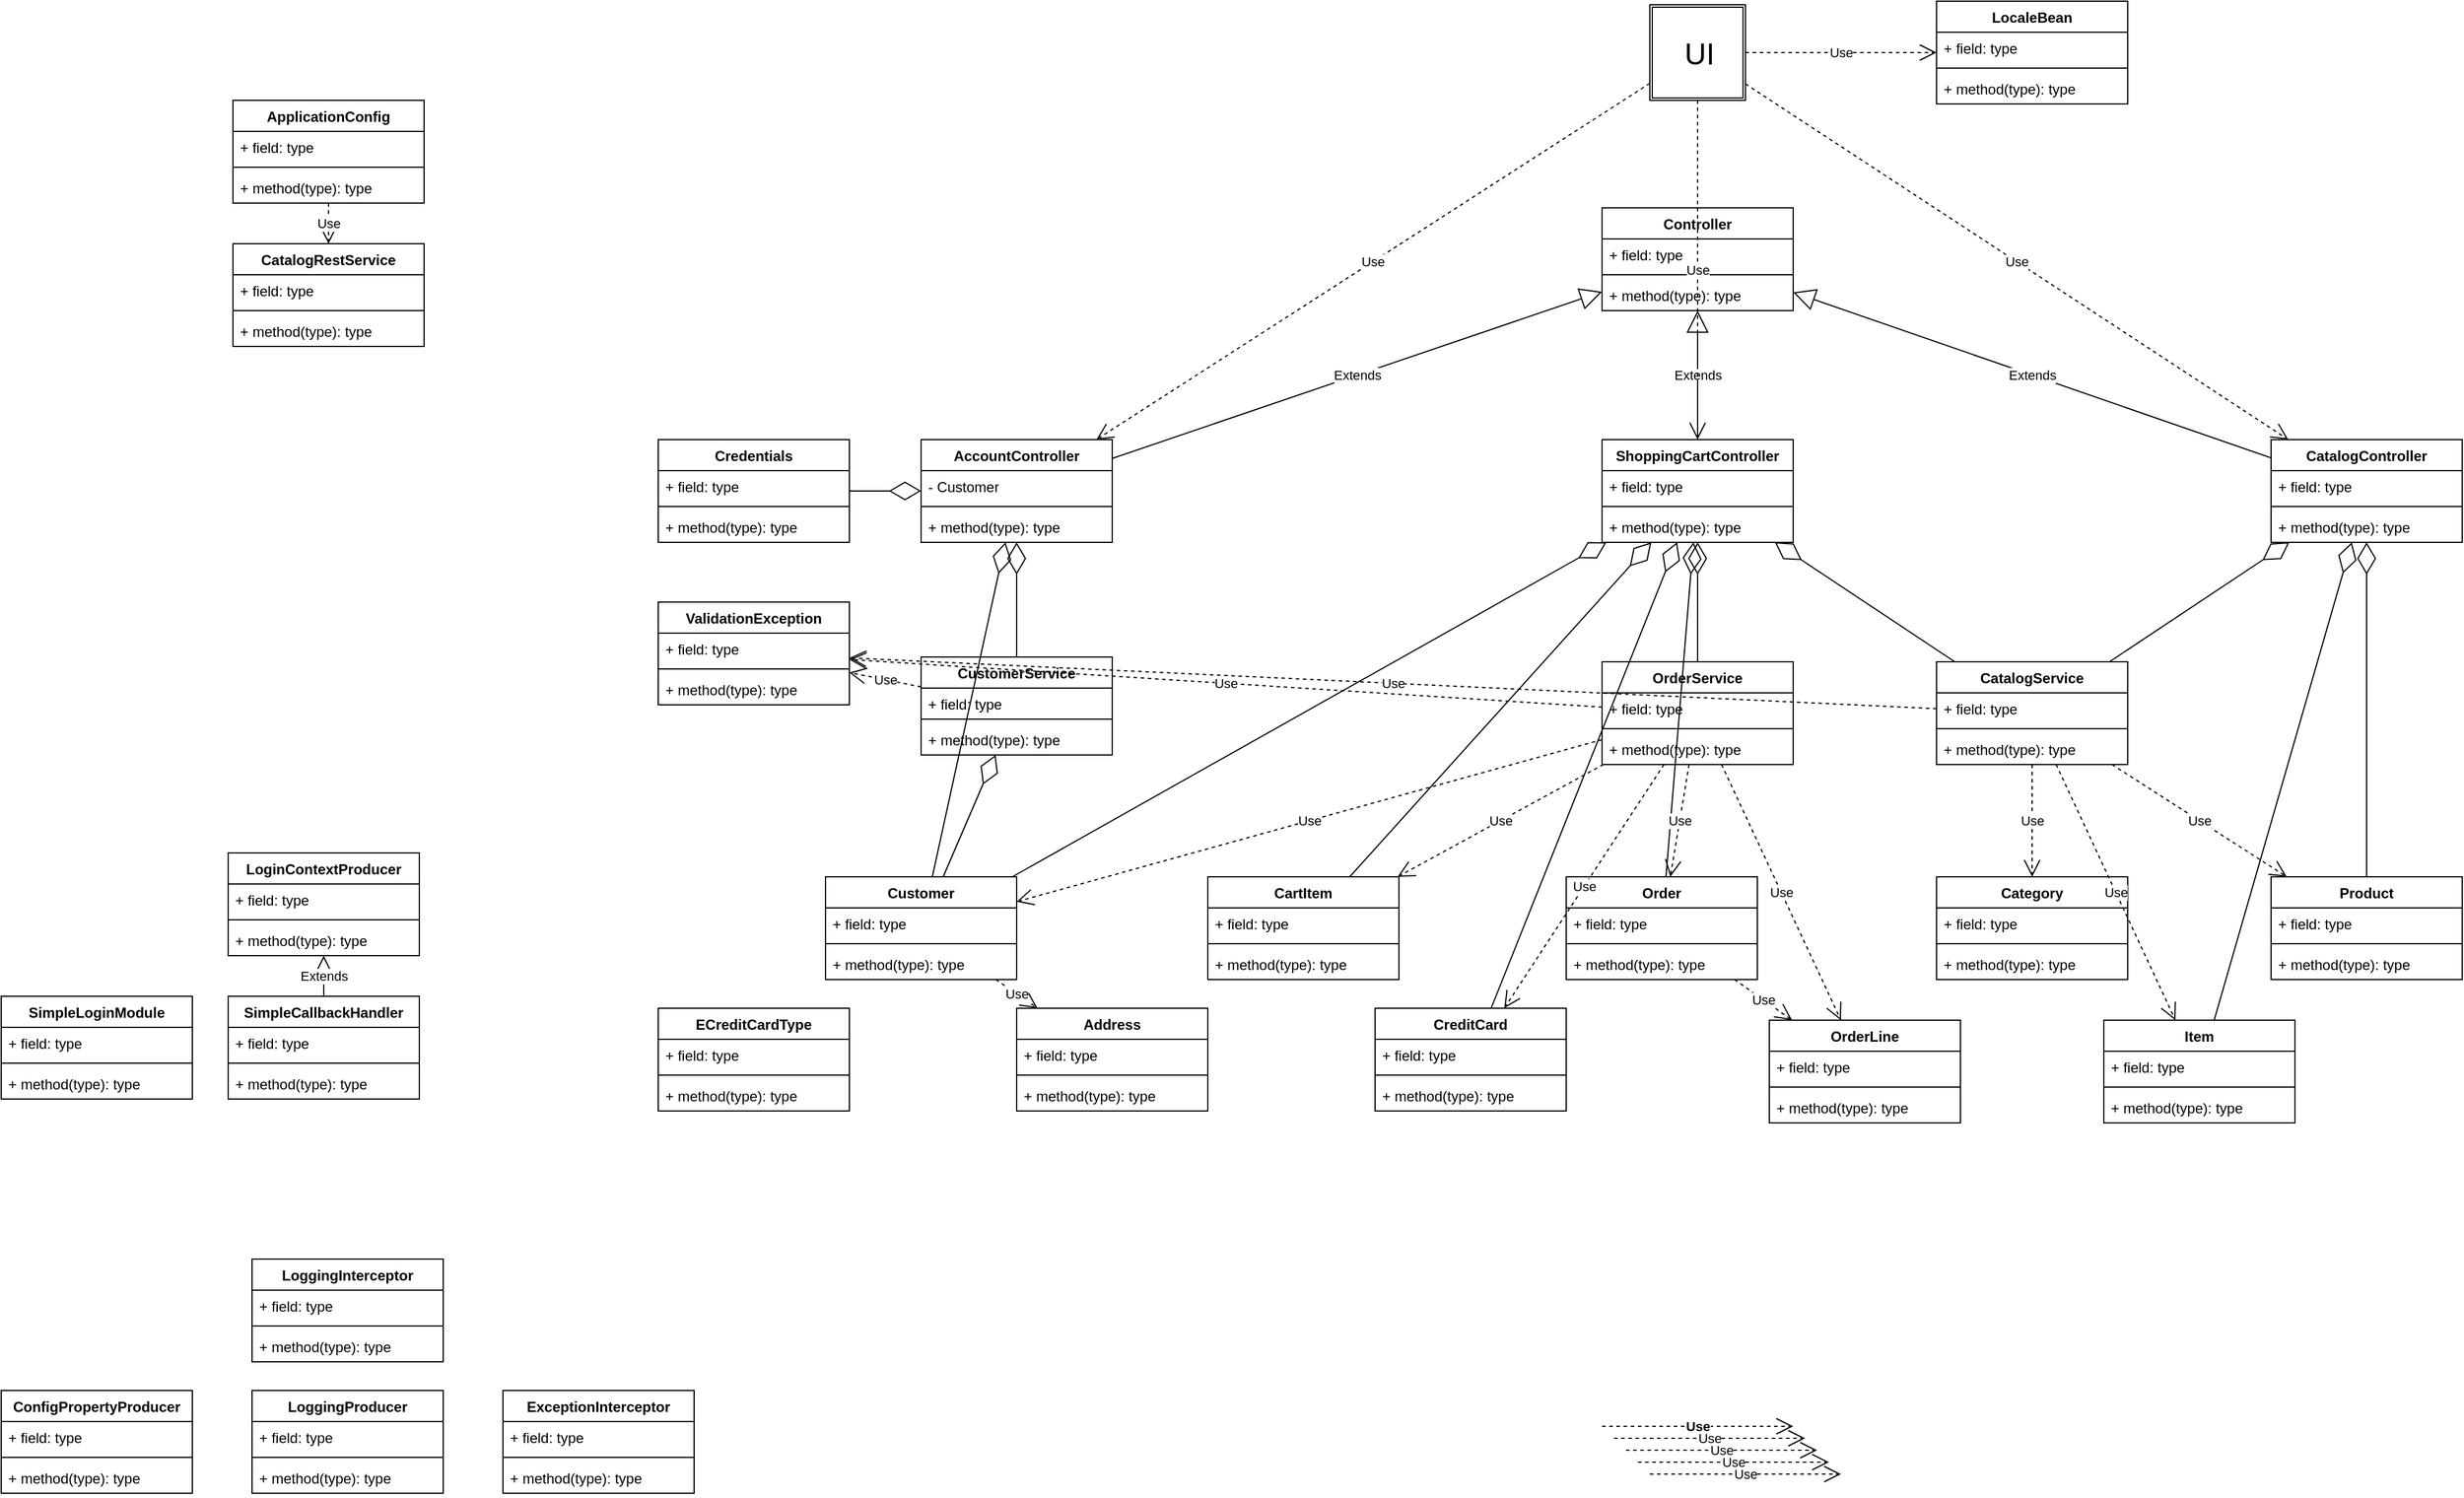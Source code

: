 <mxfile version="21.0.6" type="device"><diagram name="Страница 1" id="sDqvFEW1hdf75UPGRSyT"><mxGraphModel dx="2440" dy="2529" grid="1" gridSize="10" guides="1" tooltips="1" connect="1" arrows="1" fold="1" page="1" pageScale="1" pageWidth="827" pageHeight="1169" math="0" shadow="0"><root><mxCell id="0"/><mxCell id="1" parent="0"/><mxCell id="o5M9wAnDyf7HRAP6KStI-37" value="ApplicationConfig" style="swimlane;fontStyle=1;align=center;verticalAlign=top;childLayout=stackLayout;horizontal=1;startSize=26;horizontalStack=0;resizeParent=1;resizeParentMax=0;resizeLast=0;collapsible=1;marginBottom=0;whiteSpace=wrap;html=1;" parent="1" vertex="1"><mxGeometry x="414" y="-240" width="160" height="86" as="geometry"/></mxCell><mxCell id="o5M9wAnDyf7HRAP6KStI-38" value="+ field: type" style="text;strokeColor=none;fillColor=none;align=left;verticalAlign=top;spacingLeft=4;spacingRight=4;overflow=hidden;rotatable=0;points=[[0,0.5],[1,0.5]];portConstraint=eastwest;whiteSpace=wrap;html=1;" parent="o5M9wAnDyf7HRAP6KStI-37" vertex="1"><mxGeometry y="26" width="160" height="26" as="geometry"/></mxCell><mxCell id="o5M9wAnDyf7HRAP6KStI-39" value="" style="line;strokeWidth=1;fillColor=none;align=left;verticalAlign=middle;spacingTop=-1;spacingLeft=3;spacingRight=3;rotatable=0;labelPosition=right;points=[];portConstraint=eastwest;strokeColor=inherit;" parent="o5M9wAnDyf7HRAP6KStI-37" vertex="1"><mxGeometry y="52" width="160" height="8" as="geometry"/></mxCell><mxCell id="o5M9wAnDyf7HRAP6KStI-40" value="+ method(type): type" style="text;strokeColor=none;fillColor=none;align=left;verticalAlign=top;spacingLeft=4;spacingRight=4;overflow=hidden;rotatable=0;points=[[0,0.5],[1,0.5]];portConstraint=eastwest;whiteSpace=wrap;html=1;" parent="o5M9wAnDyf7HRAP6KStI-37" vertex="1"><mxGeometry y="60" width="160" height="26" as="geometry"/></mxCell><mxCell id="o5M9wAnDyf7HRAP6KStI-41" value="CatalogRestService&lt;br&gt;" style="swimlane;fontStyle=1;align=center;verticalAlign=top;childLayout=stackLayout;horizontal=1;startSize=26;horizontalStack=0;resizeParent=1;resizeParentMax=0;resizeLast=0;collapsible=1;marginBottom=0;whiteSpace=wrap;html=1;" parent="1" vertex="1"><mxGeometry x="414" y="-120" width="160" height="86" as="geometry"/></mxCell><mxCell id="o5M9wAnDyf7HRAP6KStI-42" value="+ field: type" style="text;strokeColor=none;fillColor=none;align=left;verticalAlign=top;spacingLeft=4;spacingRight=4;overflow=hidden;rotatable=0;points=[[0,0.5],[1,0.5]];portConstraint=eastwest;whiteSpace=wrap;html=1;" parent="o5M9wAnDyf7HRAP6KStI-41" vertex="1"><mxGeometry y="26" width="160" height="26" as="geometry"/></mxCell><mxCell id="o5M9wAnDyf7HRAP6KStI-43" value="" style="line;strokeWidth=1;fillColor=none;align=left;verticalAlign=middle;spacingTop=-1;spacingLeft=3;spacingRight=3;rotatable=0;labelPosition=right;points=[];portConstraint=eastwest;strokeColor=inherit;" parent="o5M9wAnDyf7HRAP6KStI-41" vertex="1"><mxGeometry y="52" width="160" height="8" as="geometry"/></mxCell><mxCell id="o5M9wAnDyf7HRAP6KStI-44" value="+ method(type): type" style="text;strokeColor=none;fillColor=none;align=left;verticalAlign=top;spacingLeft=4;spacingRight=4;overflow=hidden;rotatable=0;points=[[0,0.5],[1,0.5]];portConstraint=eastwest;whiteSpace=wrap;html=1;" parent="o5M9wAnDyf7HRAP6KStI-41" vertex="1"><mxGeometry y="60" width="160" height="26" as="geometry"/></mxCell><mxCell id="o5M9wAnDyf7HRAP6KStI-45" value="LoginContextProducer" style="swimlane;fontStyle=1;align=center;verticalAlign=top;childLayout=stackLayout;horizontal=1;startSize=26;horizontalStack=0;resizeParent=1;resizeParentMax=0;resizeLast=0;collapsible=1;marginBottom=0;whiteSpace=wrap;html=1;" parent="1" vertex="1"><mxGeometry x="410" y="390" width="160" height="86" as="geometry"/></mxCell><mxCell id="o5M9wAnDyf7HRAP6KStI-46" value="+ field: type" style="text;strokeColor=none;fillColor=none;align=left;verticalAlign=top;spacingLeft=4;spacingRight=4;overflow=hidden;rotatable=0;points=[[0,0.5],[1,0.5]];portConstraint=eastwest;whiteSpace=wrap;html=1;" parent="o5M9wAnDyf7HRAP6KStI-45" vertex="1"><mxGeometry y="26" width="160" height="26" as="geometry"/></mxCell><mxCell id="o5M9wAnDyf7HRAP6KStI-47" value="" style="line;strokeWidth=1;fillColor=none;align=left;verticalAlign=middle;spacingTop=-1;spacingLeft=3;spacingRight=3;rotatable=0;labelPosition=right;points=[];portConstraint=eastwest;strokeColor=inherit;" parent="o5M9wAnDyf7HRAP6KStI-45" vertex="1"><mxGeometry y="52" width="160" height="8" as="geometry"/></mxCell><mxCell id="o5M9wAnDyf7HRAP6KStI-48" value="+ method(type): type" style="text;strokeColor=none;fillColor=none;align=left;verticalAlign=top;spacingLeft=4;spacingRight=4;overflow=hidden;rotatable=0;points=[[0,0.5],[1,0.5]];portConstraint=eastwest;whiteSpace=wrap;html=1;" parent="o5M9wAnDyf7HRAP6KStI-45" vertex="1"><mxGeometry y="60" width="160" height="26" as="geometry"/></mxCell><mxCell id="o5M9wAnDyf7HRAP6KStI-49" value="SimpleCallbackHandler" style="swimlane;fontStyle=1;align=center;verticalAlign=top;childLayout=stackLayout;horizontal=1;startSize=26;horizontalStack=0;resizeParent=1;resizeParentMax=0;resizeLast=0;collapsible=1;marginBottom=0;whiteSpace=wrap;html=1;" parent="1" vertex="1"><mxGeometry x="410" y="510" width="160" height="86" as="geometry"/></mxCell><mxCell id="o5M9wAnDyf7HRAP6KStI-50" value="+ field: type" style="text;strokeColor=none;fillColor=none;align=left;verticalAlign=top;spacingLeft=4;spacingRight=4;overflow=hidden;rotatable=0;points=[[0,0.5],[1,0.5]];portConstraint=eastwest;whiteSpace=wrap;html=1;" parent="o5M9wAnDyf7HRAP6KStI-49" vertex="1"><mxGeometry y="26" width="160" height="26" as="geometry"/></mxCell><mxCell id="o5M9wAnDyf7HRAP6KStI-51" value="" style="line;strokeWidth=1;fillColor=none;align=left;verticalAlign=middle;spacingTop=-1;spacingLeft=3;spacingRight=3;rotatable=0;labelPosition=right;points=[];portConstraint=eastwest;strokeColor=inherit;" parent="o5M9wAnDyf7HRAP6KStI-49" vertex="1"><mxGeometry y="52" width="160" height="8" as="geometry"/></mxCell><mxCell id="o5M9wAnDyf7HRAP6KStI-52" value="+ method(type): type" style="text;strokeColor=none;fillColor=none;align=left;verticalAlign=top;spacingLeft=4;spacingRight=4;overflow=hidden;rotatable=0;points=[[0,0.5],[1,0.5]];portConstraint=eastwest;whiteSpace=wrap;html=1;" parent="o5M9wAnDyf7HRAP6KStI-49" vertex="1"><mxGeometry y="60" width="160" height="26" as="geometry"/></mxCell><mxCell id="o5M9wAnDyf7HRAP6KStI-53" value="SimpleLoginModule" style="swimlane;fontStyle=1;align=center;verticalAlign=top;childLayout=stackLayout;horizontal=1;startSize=26;horizontalStack=0;resizeParent=1;resizeParentMax=0;resizeLast=0;collapsible=1;marginBottom=0;whiteSpace=wrap;html=1;" parent="1" vertex="1"><mxGeometry x="220" y="510" width="160" height="86" as="geometry"/></mxCell><mxCell id="o5M9wAnDyf7HRAP6KStI-54" value="+ field: type" style="text;strokeColor=none;fillColor=none;align=left;verticalAlign=top;spacingLeft=4;spacingRight=4;overflow=hidden;rotatable=0;points=[[0,0.5],[1,0.5]];portConstraint=eastwest;whiteSpace=wrap;html=1;" parent="o5M9wAnDyf7HRAP6KStI-53" vertex="1"><mxGeometry y="26" width="160" height="26" as="geometry"/></mxCell><mxCell id="o5M9wAnDyf7HRAP6KStI-55" value="" style="line;strokeWidth=1;fillColor=none;align=left;verticalAlign=middle;spacingTop=-1;spacingLeft=3;spacingRight=3;rotatable=0;labelPosition=right;points=[];portConstraint=eastwest;strokeColor=inherit;" parent="o5M9wAnDyf7HRAP6KStI-53" vertex="1"><mxGeometry y="52" width="160" height="8" as="geometry"/></mxCell><mxCell id="o5M9wAnDyf7HRAP6KStI-56" value="+ method(type): type" style="text;strokeColor=none;fillColor=none;align=left;verticalAlign=top;spacingLeft=4;spacingRight=4;overflow=hidden;rotatable=0;points=[[0,0.5],[1,0.5]];portConstraint=eastwest;whiteSpace=wrap;html=1;" parent="o5M9wAnDyf7HRAP6KStI-53" vertex="1"><mxGeometry y="60" width="160" height="26" as="geometry"/></mxCell><mxCell id="o5M9wAnDyf7HRAP6KStI-61" value="ConfigPropertyProducer" style="swimlane;fontStyle=1;align=center;verticalAlign=top;childLayout=stackLayout;horizontal=1;startSize=26;horizontalStack=0;resizeParent=1;resizeParentMax=0;resizeLast=0;collapsible=1;marginBottom=0;whiteSpace=wrap;html=1;" parent="1" vertex="1"><mxGeometry x="220" y="840" width="160" height="86" as="geometry"/></mxCell><mxCell id="o5M9wAnDyf7HRAP6KStI-62" value="+ field: type" style="text;strokeColor=none;fillColor=none;align=left;verticalAlign=top;spacingLeft=4;spacingRight=4;overflow=hidden;rotatable=0;points=[[0,0.5],[1,0.5]];portConstraint=eastwest;whiteSpace=wrap;html=1;" parent="o5M9wAnDyf7HRAP6KStI-61" vertex="1"><mxGeometry y="26" width="160" height="26" as="geometry"/></mxCell><mxCell id="o5M9wAnDyf7HRAP6KStI-63" value="" style="line;strokeWidth=1;fillColor=none;align=left;verticalAlign=middle;spacingTop=-1;spacingLeft=3;spacingRight=3;rotatable=0;labelPosition=right;points=[];portConstraint=eastwest;strokeColor=inherit;" parent="o5M9wAnDyf7HRAP6KStI-61" vertex="1"><mxGeometry y="52" width="160" height="8" as="geometry"/></mxCell><mxCell id="o5M9wAnDyf7HRAP6KStI-64" value="+ method(type): type" style="text;strokeColor=none;fillColor=none;align=left;verticalAlign=top;spacingLeft=4;spacingRight=4;overflow=hidden;rotatable=0;points=[[0,0.5],[1,0.5]];portConstraint=eastwest;whiteSpace=wrap;html=1;" parent="o5M9wAnDyf7HRAP6KStI-61" vertex="1"><mxGeometry y="60" width="160" height="26" as="geometry"/></mxCell><mxCell id="o5M9wAnDyf7HRAP6KStI-65" value="ExceptionInterceptor" style="swimlane;fontStyle=1;align=center;verticalAlign=top;childLayout=stackLayout;horizontal=1;startSize=26;horizontalStack=0;resizeParent=1;resizeParentMax=0;resizeLast=0;collapsible=1;marginBottom=0;whiteSpace=wrap;html=1;" parent="1" vertex="1"><mxGeometry x="640" y="840" width="160" height="86" as="geometry"/></mxCell><mxCell id="o5M9wAnDyf7HRAP6KStI-66" value="+ field: type" style="text;strokeColor=none;fillColor=none;align=left;verticalAlign=top;spacingLeft=4;spacingRight=4;overflow=hidden;rotatable=0;points=[[0,0.5],[1,0.5]];portConstraint=eastwest;whiteSpace=wrap;html=1;" parent="o5M9wAnDyf7HRAP6KStI-65" vertex="1"><mxGeometry y="26" width="160" height="26" as="geometry"/></mxCell><mxCell id="o5M9wAnDyf7HRAP6KStI-67" value="" style="line;strokeWidth=1;fillColor=none;align=left;verticalAlign=middle;spacingTop=-1;spacingLeft=3;spacingRight=3;rotatable=0;labelPosition=right;points=[];portConstraint=eastwest;strokeColor=inherit;" parent="o5M9wAnDyf7HRAP6KStI-65" vertex="1"><mxGeometry y="52" width="160" height="8" as="geometry"/></mxCell><mxCell id="o5M9wAnDyf7HRAP6KStI-68" value="+ method(type): type" style="text;strokeColor=none;fillColor=none;align=left;verticalAlign=top;spacingLeft=4;spacingRight=4;overflow=hidden;rotatable=0;points=[[0,0.5],[1,0.5]];portConstraint=eastwest;whiteSpace=wrap;html=1;" parent="o5M9wAnDyf7HRAP6KStI-65" vertex="1"><mxGeometry y="60" width="160" height="26" as="geometry"/></mxCell><mxCell id="o5M9wAnDyf7HRAP6KStI-69" value="LoggingInterceptor" style="swimlane;fontStyle=1;align=center;verticalAlign=top;childLayout=stackLayout;horizontal=1;startSize=26;horizontalStack=0;resizeParent=1;resizeParentMax=0;resizeLast=0;collapsible=1;marginBottom=0;whiteSpace=wrap;html=1;" parent="1" vertex="1"><mxGeometry x="430" y="730" width="160" height="86" as="geometry"/></mxCell><mxCell id="o5M9wAnDyf7HRAP6KStI-70" value="+ field: type" style="text;strokeColor=none;fillColor=none;align=left;verticalAlign=top;spacingLeft=4;spacingRight=4;overflow=hidden;rotatable=0;points=[[0,0.5],[1,0.5]];portConstraint=eastwest;whiteSpace=wrap;html=1;" parent="o5M9wAnDyf7HRAP6KStI-69" vertex="1"><mxGeometry y="26" width="160" height="26" as="geometry"/></mxCell><mxCell id="o5M9wAnDyf7HRAP6KStI-71" value="" style="line;strokeWidth=1;fillColor=none;align=left;verticalAlign=middle;spacingTop=-1;spacingLeft=3;spacingRight=3;rotatable=0;labelPosition=right;points=[];portConstraint=eastwest;strokeColor=inherit;" parent="o5M9wAnDyf7HRAP6KStI-69" vertex="1"><mxGeometry y="52" width="160" height="8" as="geometry"/></mxCell><mxCell id="o5M9wAnDyf7HRAP6KStI-72" value="+ method(type): type" style="text;strokeColor=none;fillColor=none;align=left;verticalAlign=top;spacingLeft=4;spacingRight=4;overflow=hidden;rotatable=0;points=[[0,0.5],[1,0.5]];portConstraint=eastwest;whiteSpace=wrap;html=1;" parent="o5M9wAnDyf7HRAP6KStI-69" vertex="1"><mxGeometry y="60" width="160" height="26" as="geometry"/></mxCell><mxCell id="o5M9wAnDyf7HRAP6KStI-73" value="LoggingProducer" style="swimlane;fontStyle=1;align=center;verticalAlign=top;childLayout=stackLayout;horizontal=1;startSize=26;horizontalStack=0;resizeParent=1;resizeParentMax=0;resizeLast=0;collapsible=1;marginBottom=0;whiteSpace=wrap;html=1;" parent="1" vertex="1"><mxGeometry x="430" y="840" width="160" height="86" as="geometry"/></mxCell><mxCell id="o5M9wAnDyf7HRAP6KStI-74" value="+ field: type" style="text;strokeColor=none;fillColor=none;align=left;verticalAlign=top;spacingLeft=4;spacingRight=4;overflow=hidden;rotatable=0;points=[[0,0.5],[1,0.5]];portConstraint=eastwest;whiteSpace=wrap;html=1;" parent="o5M9wAnDyf7HRAP6KStI-73" vertex="1"><mxGeometry y="26" width="160" height="26" as="geometry"/></mxCell><mxCell id="o5M9wAnDyf7HRAP6KStI-75" value="" style="line;strokeWidth=1;fillColor=none;align=left;verticalAlign=middle;spacingTop=-1;spacingLeft=3;spacingRight=3;rotatable=0;labelPosition=right;points=[];portConstraint=eastwest;strokeColor=inherit;" parent="o5M9wAnDyf7HRAP6KStI-73" vertex="1"><mxGeometry y="52" width="160" height="8" as="geometry"/></mxCell><mxCell id="o5M9wAnDyf7HRAP6KStI-76" value="+ method(type): type" style="text;strokeColor=none;fillColor=none;align=left;verticalAlign=top;spacingLeft=4;spacingRight=4;overflow=hidden;rotatable=0;points=[[0,0.5],[1,0.5]];portConstraint=eastwest;whiteSpace=wrap;html=1;" parent="o5M9wAnDyf7HRAP6KStI-73" vertex="1"><mxGeometry y="60" width="160" height="26" as="geometry"/></mxCell><mxCell id="o5M9wAnDyf7HRAP6KStI-77" value="ValidationException&lt;br&gt;" style="swimlane;fontStyle=1;align=center;verticalAlign=top;childLayout=stackLayout;horizontal=1;startSize=26;horizontalStack=0;resizeParent=1;resizeParentMax=0;resizeLast=0;collapsible=1;marginBottom=0;whiteSpace=wrap;html=1;" parent="1" vertex="1"><mxGeometry x="770" y="180" width="160" height="86" as="geometry"/></mxCell><mxCell id="o5M9wAnDyf7HRAP6KStI-78" value="+ field: type" style="text;strokeColor=none;fillColor=none;align=left;verticalAlign=top;spacingLeft=4;spacingRight=4;overflow=hidden;rotatable=0;points=[[0,0.5],[1,0.5]];portConstraint=eastwest;whiteSpace=wrap;html=1;" parent="o5M9wAnDyf7HRAP6KStI-77" vertex="1"><mxGeometry y="26" width="160" height="26" as="geometry"/></mxCell><mxCell id="o5M9wAnDyf7HRAP6KStI-79" value="" style="line;strokeWidth=1;fillColor=none;align=left;verticalAlign=middle;spacingTop=-1;spacingLeft=3;spacingRight=3;rotatable=0;labelPosition=right;points=[];portConstraint=eastwest;strokeColor=inherit;" parent="o5M9wAnDyf7HRAP6KStI-77" vertex="1"><mxGeometry y="52" width="160" height="8" as="geometry"/></mxCell><mxCell id="o5M9wAnDyf7HRAP6KStI-80" value="+ method(type): type" style="text;strokeColor=none;fillColor=none;align=left;verticalAlign=top;spacingLeft=4;spacingRight=4;overflow=hidden;rotatable=0;points=[[0,0.5],[1,0.5]];portConstraint=eastwest;whiteSpace=wrap;html=1;" parent="o5M9wAnDyf7HRAP6KStI-77" vertex="1"><mxGeometry y="60" width="160" height="26" as="geometry"/></mxCell><mxCell id="o5M9wAnDyf7HRAP6KStI-81" value="Product" style="swimlane;fontStyle=1;align=center;verticalAlign=top;childLayout=stackLayout;horizontal=1;startSize=26;horizontalStack=0;resizeParent=1;resizeParentMax=0;resizeLast=0;collapsible=1;marginBottom=0;whiteSpace=wrap;html=1;" parent="1" vertex="1"><mxGeometry x="2120" y="410" width="160" height="86" as="geometry"/></mxCell><mxCell id="o5M9wAnDyf7HRAP6KStI-82" value="+ field: type" style="text;strokeColor=none;fillColor=none;align=left;verticalAlign=top;spacingLeft=4;spacingRight=4;overflow=hidden;rotatable=0;points=[[0,0.5],[1,0.5]];portConstraint=eastwest;whiteSpace=wrap;html=1;" parent="o5M9wAnDyf7HRAP6KStI-81" vertex="1"><mxGeometry y="26" width="160" height="26" as="geometry"/></mxCell><mxCell id="o5M9wAnDyf7HRAP6KStI-83" value="" style="line;strokeWidth=1;fillColor=none;align=left;verticalAlign=middle;spacingTop=-1;spacingLeft=3;spacingRight=3;rotatable=0;labelPosition=right;points=[];portConstraint=eastwest;strokeColor=inherit;" parent="o5M9wAnDyf7HRAP6KStI-81" vertex="1"><mxGeometry y="52" width="160" height="8" as="geometry"/></mxCell><mxCell id="o5M9wAnDyf7HRAP6KStI-84" value="+ method(type): type" style="text;strokeColor=none;fillColor=none;align=left;verticalAlign=top;spacingLeft=4;spacingRight=4;overflow=hidden;rotatable=0;points=[[0,0.5],[1,0.5]];portConstraint=eastwest;whiteSpace=wrap;html=1;" parent="o5M9wAnDyf7HRAP6KStI-81" vertex="1"><mxGeometry y="60" width="160" height="26" as="geometry"/></mxCell><mxCell id="o5M9wAnDyf7HRAP6KStI-85" value="OrderLine" style="swimlane;fontStyle=1;align=center;verticalAlign=top;childLayout=stackLayout;horizontal=1;startSize=26;horizontalStack=0;resizeParent=1;resizeParentMax=0;resizeLast=0;collapsible=1;marginBottom=0;whiteSpace=wrap;html=1;" parent="1" vertex="1"><mxGeometry x="1700" y="530" width="160" height="86" as="geometry"/></mxCell><mxCell id="o5M9wAnDyf7HRAP6KStI-86" value="+ field: type" style="text;strokeColor=none;fillColor=none;align=left;verticalAlign=top;spacingLeft=4;spacingRight=4;overflow=hidden;rotatable=0;points=[[0,0.5],[1,0.5]];portConstraint=eastwest;whiteSpace=wrap;html=1;" parent="o5M9wAnDyf7HRAP6KStI-85" vertex="1"><mxGeometry y="26" width="160" height="26" as="geometry"/></mxCell><mxCell id="o5M9wAnDyf7HRAP6KStI-87" value="" style="line;strokeWidth=1;fillColor=none;align=left;verticalAlign=middle;spacingTop=-1;spacingLeft=3;spacingRight=3;rotatable=0;labelPosition=right;points=[];portConstraint=eastwest;strokeColor=inherit;" parent="o5M9wAnDyf7HRAP6KStI-85" vertex="1"><mxGeometry y="52" width="160" height="8" as="geometry"/></mxCell><mxCell id="o5M9wAnDyf7HRAP6KStI-88" value="+ method(type): type" style="text;strokeColor=none;fillColor=none;align=left;verticalAlign=top;spacingLeft=4;spacingRight=4;overflow=hidden;rotatable=0;points=[[0,0.5],[1,0.5]];portConstraint=eastwest;whiteSpace=wrap;html=1;" parent="o5M9wAnDyf7HRAP6KStI-85" vertex="1"><mxGeometry y="60" width="160" height="26" as="geometry"/></mxCell><mxCell id="o5M9wAnDyf7HRAP6KStI-89" value="Order" style="swimlane;fontStyle=1;align=center;verticalAlign=top;childLayout=stackLayout;horizontal=1;startSize=26;horizontalStack=0;resizeParent=1;resizeParentMax=0;resizeLast=0;collapsible=1;marginBottom=0;whiteSpace=wrap;html=1;" parent="1" vertex="1"><mxGeometry x="1530" y="410" width="160" height="86" as="geometry"/></mxCell><mxCell id="o5M9wAnDyf7HRAP6KStI-90" value="+ field: type" style="text;strokeColor=none;fillColor=none;align=left;verticalAlign=top;spacingLeft=4;spacingRight=4;overflow=hidden;rotatable=0;points=[[0,0.5],[1,0.5]];portConstraint=eastwest;whiteSpace=wrap;html=1;" parent="o5M9wAnDyf7HRAP6KStI-89" vertex="1"><mxGeometry y="26" width="160" height="26" as="geometry"/></mxCell><mxCell id="o5M9wAnDyf7HRAP6KStI-91" value="" style="line;strokeWidth=1;fillColor=none;align=left;verticalAlign=middle;spacingTop=-1;spacingLeft=3;spacingRight=3;rotatable=0;labelPosition=right;points=[];portConstraint=eastwest;strokeColor=inherit;" parent="o5M9wAnDyf7HRAP6KStI-89" vertex="1"><mxGeometry y="52" width="160" height="8" as="geometry"/></mxCell><mxCell id="o5M9wAnDyf7HRAP6KStI-92" value="+ method(type): type" style="text;strokeColor=none;fillColor=none;align=left;verticalAlign=top;spacingLeft=4;spacingRight=4;overflow=hidden;rotatable=0;points=[[0,0.5],[1,0.5]];portConstraint=eastwest;whiteSpace=wrap;html=1;" parent="o5M9wAnDyf7HRAP6KStI-89" vertex="1"><mxGeometry y="60" width="160" height="26" as="geometry"/></mxCell><mxCell id="o5M9wAnDyf7HRAP6KStI-93" value="Item" style="swimlane;fontStyle=1;align=center;verticalAlign=top;childLayout=stackLayout;horizontal=1;startSize=26;horizontalStack=0;resizeParent=1;resizeParentMax=0;resizeLast=0;collapsible=1;marginBottom=0;whiteSpace=wrap;html=1;" parent="1" vertex="1"><mxGeometry x="1980" y="530" width="160" height="86" as="geometry"/></mxCell><mxCell id="o5M9wAnDyf7HRAP6KStI-94" value="+ field: type" style="text;strokeColor=none;fillColor=none;align=left;verticalAlign=top;spacingLeft=4;spacingRight=4;overflow=hidden;rotatable=0;points=[[0,0.5],[1,0.5]];portConstraint=eastwest;whiteSpace=wrap;html=1;" parent="o5M9wAnDyf7HRAP6KStI-93" vertex="1"><mxGeometry y="26" width="160" height="26" as="geometry"/></mxCell><mxCell id="o5M9wAnDyf7HRAP6KStI-95" value="" style="line;strokeWidth=1;fillColor=none;align=left;verticalAlign=middle;spacingTop=-1;spacingLeft=3;spacingRight=3;rotatable=0;labelPosition=right;points=[];portConstraint=eastwest;strokeColor=inherit;" parent="o5M9wAnDyf7HRAP6KStI-93" vertex="1"><mxGeometry y="52" width="160" height="8" as="geometry"/></mxCell><mxCell id="o5M9wAnDyf7HRAP6KStI-96" value="+ method(type): type" style="text;strokeColor=none;fillColor=none;align=left;verticalAlign=top;spacingLeft=4;spacingRight=4;overflow=hidden;rotatable=0;points=[[0,0.5],[1,0.5]];portConstraint=eastwest;whiteSpace=wrap;html=1;" parent="o5M9wAnDyf7HRAP6KStI-93" vertex="1"><mxGeometry y="60" width="160" height="26" as="geometry"/></mxCell><mxCell id="o5M9wAnDyf7HRAP6KStI-97" value="ECreditCardType" style="swimlane;fontStyle=1;align=center;verticalAlign=top;childLayout=stackLayout;horizontal=1;startSize=26;horizontalStack=0;resizeParent=1;resizeParentMax=0;resizeLast=0;collapsible=1;marginBottom=0;whiteSpace=wrap;html=1;" parent="1" vertex="1"><mxGeometry x="770" y="520" width="160" height="86" as="geometry"/></mxCell><mxCell id="o5M9wAnDyf7HRAP6KStI-98" value="+ field: type" style="text;strokeColor=none;fillColor=none;align=left;verticalAlign=top;spacingLeft=4;spacingRight=4;overflow=hidden;rotatable=0;points=[[0,0.5],[1,0.5]];portConstraint=eastwest;whiteSpace=wrap;html=1;" parent="o5M9wAnDyf7HRAP6KStI-97" vertex="1"><mxGeometry y="26" width="160" height="26" as="geometry"/></mxCell><mxCell id="o5M9wAnDyf7HRAP6KStI-99" value="" style="line;strokeWidth=1;fillColor=none;align=left;verticalAlign=middle;spacingTop=-1;spacingLeft=3;spacingRight=3;rotatable=0;labelPosition=right;points=[];portConstraint=eastwest;strokeColor=inherit;" parent="o5M9wAnDyf7HRAP6KStI-97" vertex="1"><mxGeometry y="52" width="160" height="8" as="geometry"/></mxCell><mxCell id="o5M9wAnDyf7HRAP6KStI-100" value="+ method(type): type" style="text;strokeColor=none;fillColor=none;align=left;verticalAlign=top;spacingLeft=4;spacingRight=4;overflow=hidden;rotatable=0;points=[[0,0.5],[1,0.5]];portConstraint=eastwest;whiteSpace=wrap;html=1;" parent="o5M9wAnDyf7HRAP6KStI-97" vertex="1"><mxGeometry y="60" width="160" height="26" as="geometry"/></mxCell><mxCell id="o5M9wAnDyf7HRAP6KStI-101" value="CreditCard" style="swimlane;fontStyle=1;align=center;verticalAlign=top;childLayout=stackLayout;horizontal=1;startSize=26;horizontalStack=0;resizeParent=1;resizeParentMax=0;resizeLast=0;collapsible=1;marginBottom=0;whiteSpace=wrap;html=1;" parent="1" vertex="1"><mxGeometry x="1370" y="520" width="160" height="86" as="geometry"/></mxCell><mxCell id="o5M9wAnDyf7HRAP6KStI-102" value="+ field: type" style="text;strokeColor=none;fillColor=none;align=left;verticalAlign=top;spacingLeft=4;spacingRight=4;overflow=hidden;rotatable=0;points=[[0,0.5],[1,0.5]];portConstraint=eastwest;whiteSpace=wrap;html=1;" parent="o5M9wAnDyf7HRAP6KStI-101" vertex="1"><mxGeometry y="26" width="160" height="26" as="geometry"/></mxCell><mxCell id="o5M9wAnDyf7HRAP6KStI-103" value="" style="line;strokeWidth=1;fillColor=none;align=left;verticalAlign=middle;spacingTop=-1;spacingLeft=3;spacingRight=3;rotatable=0;labelPosition=right;points=[];portConstraint=eastwest;strokeColor=inherit;" parent="o5M9wAnDyf7HRAP6KStI-101" vertex="1"><mxGeometry y="52" width="160" height="8" as="geometry"/></mxCell><mxCell id="o5M9wAnDyf7HRAP6KStI-104" value="+ method(type): type" style="text;strokeColor=none;fillColor=none;align=left;verticalAlign=top;spacingLeft=4;spacingRight=4;overflow=hidden;rotatable=0;points=[[0,0.5],[1,0.5]];portConstraint=eastwest;whiteSpace=wrap;html=1;" parent="o5M9wAnDyf7HRAP6KStI-101" vertex="1"><mxGeometry y="60" width="160" height="26" as="geometry"/></mxCell><mxCell id="o5M9wAnDyf7HRAP6KStI-105" value="Category" style="swimlane;fontStyle=1;align=center;verticalAlign=top;childLayout=stackLayout;horizontal=1;startSize=26;horizontalStack=0;resizeParent=1;resizeParentMax=0;resizeLast=0;collapsible=1;marginBottom=0;whiteSpace=wrap;html=1;" parent="1" vertex="1"><mxGeometry x="1840" y="410" width="160" height="86" as="geometry"/></mxCell><mxCell id="o5M9wAnDyf7HRAP6KStI-106" value="+ field: type" style="text;strokeColor=none;fillColor=none;align=left;verticalAlign=top;spacingLeft=4;spacingRight=4;overflow=hidden;rotatable=0;points=[[0,0.5],[1,0.5]];portConstraint=eastwest;whiteSpace=wrap;html=1;" parent="o5M9wAnDyf7HRAP6KStI-105" vertex="1"><mxGeometry y="26" width="160" height="26" as="geometry"/></mxCell><mxCell id="o5M9wAnDyf7HRAP6KStI-107" value="" style="line;strokeWidth=1;fillColor=none;align=left;verticalAlign=middle;spacingTop=-1;spacingLeft=3;spacingRight=3;rotatable=0;labelPosition=right;points=[];portConstraint=eastwest;strokeColor=inherit;" parent="o5M9wAnDyf7HRAP6KStI-105" vertex="1"><mxGeometry y="52" width="160" height="8" as="geometry"/></mxCell><mxCell id="o5M9wAnDyf7HRAP6KStI-108" value="+ method(type): type" style="text;strokeColor=none;fillColor=none;align=left;verticalAlign=top;spacingLeft=4;spacingRight=4;overflow=hidden;rotatable=0;points=[[0,0.5],[1,0.5]];portConstraint=eastwest;whiteSpace=wrap;html=1;" parent="o5M9wAnDyf7HRAP6KStI-105" vertex="1"><mxGeometry y="60" width="160" height="26" as="geometry"/></mxCell><mxCell id="o5M9wAnDyf7HRAP6KStI-109" value="CartItem&lt;br&gt;" style="swimlane;fontStyle=1;align=center;verticalAlign=top;childLayout=stackLayout;horizontal=1;startSize=26;horizontalStack=0;resizeParent=1;resizeParentMax=0;resizeLast=0;collapsible=1;marginBottom=0;whiteSpace=wrap;html=1;" parent="1" vertex="1"><mxGeometry x="1230" y="410" width="160" height="86" as="geometry"/></mxCell><mxCell id="o5M9wAnDyf7HRAP6KStI-110" value="+ field: type" style="text;strokeColor=none;fillColor=none;align=left;verticalAlign=top;spacingLeft=4;spacingRight=4;overflow=hidden;rotatable=0;points=[[0,0.5],[1,0.5]];portConstraint=eastwest;whiteSpace=wrap;html=1;" parent="o5M9wAnDyf7HRAP6KStI-109" vertex="1"><mxGeometry y="26" width="160" height="26" as="geometry"/></mxCell><mxCell id="o5M9wAnDyf7HRAP6KStI-111" value="" style="line;strokeWidth=1;fillColor=none;align=left;verticalAlign=middle;spacingTop=-1;spacingLeft=3;spacingRight=3;rotatable=0;labelPosition=right;points=[];portConstraint=eastwest;strokeColor=inherit;" parent="o5M9wAnDyf7HRAP6KStI-109" vertex="1"><mxGeometry y="52" width="160" height="8" as="geometry"/></mxCell><mxCell id="o5M9wAnDyf7HRAP6KStI-112" value="+ method(type): type" style="text;strokeColor=none;fillColor=none;align=left;verticalAlign=top;spacingLeft=4;spacingRight=4;overflow=hidden;rotatable=0;points=[[0,0.5],[1,0.5]];portConstraint=eastwest;whiteSpace=wrap;html=1;" parent="o5M9wAnDyf7HRAP6KStI-109" vertex="1"><mxGeometry y="60" width="160" height="26" as="geometry"/></mxCell><mxCell id="o5M9wAnDyf7HRAP6KStI-113" value="Address" style="swimlane;fontStyle=1;align=center;verticalAlign=top;childLayout=stackLayout;horizontal=1;startSize=26;horizontalStack=0;resizeParent=1;resizeParentMax=0;resizeLast=0;collapsible=1;marginBottom=0;whiteSpace=wrap;html=1;" parent="1" vertex="1"><mxGeometry x="1070" y="520" width="160" height="86" as="geometry"/></mxCell><mxCell id="o5M9wAnDyf7HRAP6KStI-114" value="+ field: type" style="text;strokeColor=none;fillColor=none;align=left;verticalAlign=top;spacingLeft=4;spacingRight=4;overflow=hidden;rotatable=0;points=[[0,0.5],[1,0.5]];portConstraint=eastwest;whiteSpace=wrap;html=1;" parent="o5M9wAnDyf7HRAP6KStI-113" vertex="1"><mxGeometry y="26" width="160" height="26" as="geometry"/></mxCell><mxCell id="o5M9wAnDyf7HRAP6KStI-115" value="" style="line;strokeWidth=1;fillColor=none;align=left;verticalAlign=middle;spacingTop=-1;spacingLeft=3;spacingRight=3;rotatable=0;labelPosition=right;points=[];portConstraint=eastwest;strokeColor=inherit;" parent="o5M9wAnDyf7HRAP6KStI-113" vertex="1"><mxGeometry y="52" width="160" height="8" as="geometry"/></mxCell><mxCell id="o5M9wAnDyf7HRAP6KStI-116" value="+ method(type): type" style="text;strokeColor=none;fillColor=none;align=left;verticalAlign=top;spacingLeft=4;spacingRight=4;overflow=hidden;rotatable=0;points=[[0,0.5],[1,0.5]];portConstraint=eastwest;whiteSpace=wrap;html=1;" parent="o5M9wAnDyf7HRAP6KStI-113" vertex="1"><mxGeometry y="60" width="160" height="26" as="geometry"/></mxCell><mxCell id="o5M9wAnDyf7HRAP6KStI-117" value="OrderService" style="swimlane;fontStyle=1;align=center;verticalAlign=top;childLayout=stackLayout;horizontal=1;startSize=26;horizontalStack=0;resizeParent=1;resizeParentMax=0;resizeLast=0;collapsible=1;marginBottom=0;whiteSpace=wrap;html=1;" parent="1" vertex="1"><mxGeometry x="1560" y="230" width="160" height="86" as="geometry"/></mxCell><mxCell id="o5M9wAnDyf7HRAP6KStI-118" value="+ field: type" style="text;strokeColor=none;fillColor=none;align=left;verticalAlign=top;spacingLeft=4;spacingRight=4;overflow=hidden;rotatable=0;points=[[0,0.5],[1,0.5]];portConstraint=eastwest;whiteSpace=wrap;html=1;" parent="o5M9wAnDyf7HRAP6KStI-117" vertex="1"><mxGeometry y="26" width="160" height="26" as="geometry"/></mxCell><mxCell id="o5M9wAnDyf7HRAP6KStI-119" value="" style="line;strokeWidth=1;fillColor=none;align=left;verticalAlign=middle;spacingTop=-1;spacingLeft=3;spacingRight=3;rotatable=0;labelPosition=right;points=[];portConstraint=eastwest;strokeColor=inherit;" parent="o5M9wAnDyf7HRAP6KStI-117" vertex="1"><mxGeometry y="52" width="160" height="8" as="geometry"/></mxCell><mxCell id="o5M9wAnDyf7HRAP6KStI-120" value="+ method(type): type" style="text;strokeColor=none;fillColor=none;align=left;verticalAlign=top;spacingLeft=4;spacingRight=4;overflow=hidden;rotatable=0;points=[[0,0.5],[1,0.5]];portConstraint=eastwest;whiteSpace=wrap;html=1;" parent="o5M9wAnDyf7HRAP6KStI-117" vertex="1"><mxGeometry y="60" width="160" height="26" as="geometry"/></mxCell><mxCell id="o5M9wAnDyf7HRAP6KStI-121" value="CatalogService" style="swimlane;fontStyle=1;align=center;verticalAlign=top;childLayout=stackLayout;horizontal=1;startSize=26;horizontalStack=0;resizeParent=1;resizeParentMax=0;resizeLast=0;collapsible=1;marginBottom=0;whiteSpace=wrap;html=1;" parent="1" vertex="1"><mxGeometry x="1840" y="230" width="160" height="86" as="geometry"/></mxCell><mxCell id="o5M9wAnDyf7HRAP6KStI-122" value="+ field: type" style="text;strokeColor=none;fillColor=none;align=left;verticalAlign=top;spacingLeft=4;spacingRight=4;overflow=hidden;rotatable=0;points=[[0,0.5],[1,0.5]];portConstraint=eastwest;whiteSpace=wrap;html=1;" parent="o5M9wAnDyf7HRAP6KStI-121" vertex="1"><mxGeometry y="26" width="160" height="26" as="geometry"/></mxCell><mxCell id="o5M9wAnDyf7HRAP6KStI-123" value="" style="line;strokeWidth=1;fillColor=none;align=left;verticalAlign=middle;spacingTop=-1;spacingLeft=3;spacingRight=3;rotatable=0;labelPosition=right;points=[];portConstraint=eastwest;strokeColor=inherit;" parent="o5M9wAnDyf7HRAP6KStI-121" vertex="1"><mxGeometry y="52" width="160" height="8" as="geometry"/></mxCell><mxCell id="o5M9wAnDyf7HRAP6KStI-124" value="+ method(type): type" style="text;strokeColor=none;fillColor=none;align=left;verticalAlign=top;spacingLeft=4;spacingRight=4;overflow=hidden;rotatable=0;points=[[0,0.5],[1,0.5]];portConstraint=eastwest;whiteSpace=wrap;html=1;" parent="o5M9wAnDyf7HRAP6KStI-121" vertex="1"><mxGeometry y="60" width="160" height="26" as="geometry"/></mxCell><mxCell id="o5M9wAnDyf7HRAP6KStI-125" value="Credentials" style="swimlane;fontStyle=1;align=center;verticalAlign=top;childLayout=stackLayout;horizontal=1;startSize=26;horizontalStack=0;resizeParent=1;resizeParentMax=0;resizeLast=0;collapsible=1;marginBottom=0;whiteSpace=wrap;html=1;" parent="1" vertex="1"><mxGeometry x="770" y="44" width="160" height="86" as="geometry"/></mxCell><mxCell id="o5M9wAnDyf7HRAP6KStI-126" value="+ field: type" style="text;strokeColor=none;fillColor=none;align=left;verticalAlign=top;spacingLeft=4;spacingRight=4;overflow=hidden;rotatable=0;points=[[0,0.5],[1,0.5]];portConstraint=eastwest;whiteSpace=wrap;html=1;" parent="o5M9wAnDyf7HRAP6KStI-125" vertex="1"><mxGeometry y="26" width="160" height="26" as="geometry"/></mxCell><mxCell id="o5M9wAnDyf7HRAP6KStI-127" value="" style="line;strokeWidth=1;fillColor=none;align=left;verticalAlign=middle;spacingTop=-1;spacingLeft=3;spacingRight=3;rotatable=0;labelPosition=right;points=[];portConstraint=eastwest;strokeColor=inherit;" parent="o5M9wAnDyf7HRAP6KStI-125" vertex="1"><mxGeometry y="52" width="160" height="8" as="geometry"/></mxCell><mxCell id="o5M9wAnDyf7HRAP6KStI-128" value="+ method(type): type" style="text;strokeColor=none;fillColor=none;align=left;verticalAlign=top;spacingLeft=4;spacingRight=4;overflow=hidden;rotatable=0;points=[[0,0.5],[1,0.5]];portConstraint=eastwest;whiteSpace=wrap;html=1;" parent="o5M9wAnDyf7HRAP6KStI-125" vertex="1"><mxGeometry y="60" width="160" height="26" as="geometry"/></mxCell><mxCell id="o5M9wAnDyf7HRAP6KStI-129" value="LocaleBean" style="swimlane;fontStyle=1;align=center;verticalAlign=top;childLayout=stackLayout;horizontal=1;startSize=26;horizontalStack=0;resizeParent=1;resizeParentMax=0;resizeLast=0;collapsible=1;marginBottom=0;whiteSpace=wrap;html=1;" parent="1" vertex="1"><mxGeometry x="1840" y="-323" width="160" height="86" as="geometry"/></mxCell><mxCell id="o5M9wAnDyf7HRAP6KStI-130" value="+ field: type" style="text;strokeColor=none;fillColor=none;align=left;verticalAlign=top;spacingLeft=4;spacingRight=4;overflow=hidden;rotatable=0;points=[[0,0.5],[1,0.5]];portConstraint=eastwest;whiteSpace=wrap;html=1;" parent="o5M9wAnDyf7HRAP6KStI-129" vertex="1"><mxGeometry y="26" width="160" height="26" as="geometry"/></mxCell><mxCell id="o5M9wAnDyf7HRAP6KStI-131" value="" style="line;strokeWidth=1;fillColor=none;align=left;verticalAlign=middle;spacingTop=-1;spacingLeft=3;spacingRight=3;rotatable=0;labelPosition=right;points=[];portConstraint=eastwest;strokeColor=inherit;" parent="o5M9wAnDyf7HRAP6KStI-129" vertex="1"><mxGeometry y="52" width="160" height="8" as="geometry"/></mxCell><mxCell id="o5M9wAnDyf7HRAP6KStI-132" value="+ method(type): type" style="text;strokeColor=none;fillColor=none;align=left;verticalAlign=top;spacingLeft=4;spacingRight=4;overflow=hidden;rotatable=0;points=[[0,0.5],[1,0.5]];portConstraint=eastwest;whiteSpace=wrap;html=1;" parent="o5M9wAnDyf7HRAP6KStI-129" vertex="1"><mxGeometry y="60" width="160" height="26" as="geometry"/></mxCell><mxCell id="o5M9wAnDyf7HRAP6KStI-133" value="CatalogController" style="swimlane;fontStyle=1;align=center;verticalAlign=top;childLayout=stackLayout;horizontal=1;startSize=26;horizontalStack=0;resizeParent=1;resizeParentMax=0;resizeLast=0;collapsible=1;marginBottom=0;whiteSpace=wrap;html=1;" parent="1" vertex="1"><mxGeometry x="2120" y="44" width="160" height="86" as="geometry"/></mxCell><mxCell id="o5M9wAnDyf7HRAP6KStI-134" value="+ field: type" style="text;strokeColor=none;fillColor=none;align=left;verticalAlign=top;spacingLeft=4;spacingRight=4;overflow=hidden;rotatable=0;points=[[0,0.5],[1,0.5]];portConstraint=eastwest;whiteSpace=wrap;html=1;" parent="o5M9wAnDyf7HRAP6KStI-133" vertex="1"><mxGeometry y="26" width="160" height="26" as="geometry"/></mxCell><mxCell id="o5M9wAnDyf7HRAP6KStI-135" value="" style="line;strokeWidth=1;fillColor=none;align=left;verticalAlign=middle;spacingTop=-1;spacingLeft=3;spacingRight=3;rotatable=0;labelPosition=right;points=[];portConstraint=eastwest;strokeColor=inherit;" parent="o5M9wAnDyf7HRAP6KStI-133" vertex="1"><mxGeometry y="52" width="160" height="8" as="geometry"/></mxCell><mxCell id="o5M9wAnDyf7HRAP6KStI-136" value="+ method(type): type" style="text;strokeColor=none;fillColor=none;align=left;verticalAlign=top;spacingLeft=4;spacingRight=4;overflow=hidden;rotatable=0;points=[[0,0.5],[1,0.5]];portConstraint=eastwest;whiteSpace=wrap;html=1;" parent="o5M9wAnDyf7HRAP6KStI-133" vertex="1"><mxGeometry y="60" width="160" height="26" as="geometry"/></mxCell><mxCell id="o5M9wAnDyf7HRAP6KStI-137" value="Controller" style="swimlane;fontStyle=1;align=center;verticalAlign=top;childLayout=stackLayout;horizontal=1;startSize=26;horizontalStack=0;resizeParent=1;resizeParentMax=0;resizeLast=0;collapsible=1;marginBottom=0;whiteSpace=wrap;html=1;" parent="1" vertex="1"><mxGeometry x="1560" y="-150" width="160" height="86" as="geometry"/></mxCell><mxCell id="o5M9wAnDyf7HRAP6KStI-138" value="+ field: type" style="text;strokeColor=none;fillColor=none;align=left;verticalAlign=top;spacingLeft=4;spacingRight=4;overflow=hidden;rotatable=0;points=[[0,0.5],[1,0.5]];portConstraint=eastwest;whiteSpace=wrap;html=1;" parent="o5M9wAnDyf7HRAP6KStI-137" vertex="1"><mxGeometry y="26" width="160" height="26" as="geometry"/></mxCell><mxCell id="o5M9wAnDyf7HRAP6KStI-139" value="" style="line;strokeWidth=1;fillColor=none;align=left;verticalAlign=middle;spacingTop=-1;spacingLeft=3;spacingRight=3;rotatable=0;labelPosition=right;points=[];portConstraint=eastwest;strokeColor=inherit;" parent="o5M9wAnDyf7HRAP6KStI-137" vertex="1"><mxGeometry y="52" width="160" height="8" as="geometry"/></mxCell><mxCell id="o5M9wAnDyf7HRAP6KStI-140" value="+ method(type): type" style="text;strokeColor=none;fillColor=none;align=left;verticalAlign=top;spacingLeft=4;spacingRight=4;overflow=hidden;rotatable=0;points=[[0,0.5],[1,0.5]];portConstraint=eastwest;whiteSpace=wrap;html=1;" parent="o5M9wAnDyf7HRAP6KStI-137" vertex="1"><mxGeometry y="60" width="160" height="26" as="geometry"/></mxCell><mxCell id="o5M9wAnDyf7HRAP6KStI-141" value="ShoppingCartController" style="swimlane;fontStyle=1;align=center;verticalAlign=top;childLayout=stackLayout;horizontal=1;startSize=26;horizontalStack=0;resizeParent=1;resizeParentMax=0;resizeLast=0;collapsible=1;marginBottom=0;whiteSpace=wrap;html=1;" parent="1" vertex="1"><mxGeometry x="1560" y="44" width="160" height="86" as="geometry"/></mxCell><mxCell id="o5M9wAnDyf7HRAP6KStI-142" value="+ field: type" style="text;strokeColor=none;fillColor=none;align=left;verticalAlign=top;spacingLeft=4;spacingRight=4;overflow=hidden;rotatable=0;points=[[0,0.5],[1,0.5]];portConstraint=eastwest;whiteSpace=wrap;html=1;" parent="o5M9wAnDyf7HRAP6KStI-141" vertex="1"><mxGeometry y="26" width="160" height="26" as="geometry"/></mxCell><mxCell id="o5M9wAnDyf7HRAP6KStI-143" value="" style="line;strokeWidth=1;fillColor=none;align=left;verticalAlign=middle;spacingTop=-1;spacingLeft=3;spacingRight=3;rotatable=0;labelPosition=right;points=[];portConstraint=eastwest;strokeColor=inherit;" parent="o5M9wAnDyf7HRAP6KStI-141" vertex="1"><mxGeometry y="52" width="160" height="8" as="geometry"/></mxCell><mxCell id="o5M9wAnDyf7HRAP6KStI-144" value="+ method(type): type" style="text;strokeColor=none;fillColor=none;align=left;verticalAlign=top;spacingLeft=4;spacingRight=4;overflow=hidden;rotatable=0;points=[[0,0.5],[1,0.5]];portConstraint=eastwest;whiteSpace=wrap;html=1;" parent="o5M9wAnDyf7HRAP6KStI-141" vertex="1"><mxGeometry y="60" width="160" height="26" as="geometry"/></mxCell><mxCell id="o5M9wAnDyf7HRAP6KStI-145" value="CustomerService" style="swimlane;fontStyle=1;align=center;verticalAlign=top;childLayout=stackLayout;horizontal=1;startSize=26;horizontalStack=0;resizeParent=1;resizeParentMax=0;resizeLast=0;collapsible=1;marginBottom=0;whiteSpace=wrap;html=1;" parent="1" vertex="1"><mxGeometry x="990" y="226" width="160" height="82" as="geometry"/></mxCell><mxCell id="o5M9wAnDyf7HRAP6KStI-146" value="+ field: type" style="text;strokeColor=none;fillColor=none;align=left;verticalAlign=top;spacingLeft=4;spacingRight=4;overflow=hidden;rotatable=0;points=[[0,0.5],[1,0.5]];portConstraint=eastwest;whiteSpace=wrap;html=1;" parent="o5M9wAnDyf7HRAP6KStI-145" vertex="1"><mxGeometry y="26" width="160" height="22" as="geometry"/></mxCell><mxCell id="o5M9wAnDyf7HRAP6KStI-147" value="" style="line;strokeWidth=1;fillColor=none;align=left;verticalAlign=middle;spacingTop=-1;spacingLeft=3;spacingRight=3;rotatable=0;labelPosition=right;points=[];portConstraint=eastwest;strokeColor=inherit;" parent="o5M9wAnDyf7HRAP6KStI-145" vertex="1"><mxGeometry y="48" width="160" height="8" as="geometry"/></mxCell><mxCell id="o5M9wAnDyf7HRAP6KStI-148" value="+ method(type): type" style="text;strokeColor=none;fillColor=none;align=left;verticalAlign=top;spacingLeft=4;spacingRight=4;overflow=hidden;rotatable=0;points=[[0,0.5],[1,0.5]];portConstraint=eastwest;whiteSpace=wrap;html=1;" parent="o5M9wAnDyf7HRAP6KStI-145" vertex="1"><mxGeometry y="56" width="160" height="26" as="geometry"/></mxCell><mxCell id="o5M9wAnDyf7HRAP6KStI-149" value="Customer&lt;br&gt;" style="swimlane;fontStyle=1;align=center;verticalAlign=top;childLayout=stackLayout;horizontal=1;startSize=26;horizontalStack=0;resizeParent=1;resizeParentMax=0;resizeLast=0;collapsible=1;marginBottom=0;whiteSpace=wrap;html=1;" parent="1" vertex="1"><mxGeometry x="910" y="410" width="160" height="86" as="geometry"/></mxCell><mxCell id="o5M9wAnDyf7HRAP6KStI-150" value="+ field: type" style="text;strokeColor=none;fillColor=none;align=left;verticalAlign=top;spacingLeft=4;spacingRight=4;overflow=hidden;rotatable=0;points=[[0,0.5],[1,0.5]];portConstraint=eastwest;whiteSpace=wrap;html=1;" parent="o5M9wAnDyf7HRAP6KStI-149" vertex="1"><mxGeometry y="26" width="160" height="26" as="geometry"/></mxCell><mxCell id="o5M9wAnDyf7HRAP6KStI-151" value="" style="line;strokeWidth=1;fillColor=none;align=left;verticalAlign=middle;spacingTop=-1;spacingLeft=3;spacingRight=3;rotatable=0;labelPosition=right;points=[];portConstraint=eastwest;strokeColor=inherit;" parent="o5M9wAnDyf7HRAP6KStI-149" vertex="1"><mxGeometry y="52" width="160" height="8" as="geometry"/></mxCell><mxCell id="o5M9wAnDyf7HRAP6KStI-152" value="+ method(type): type" style="text;strokeColor=none;fillColor=none;align=left;verticalAlign=top;spacingLeft=4;spacingRight=4;overflow=hidden;rotatable=0;points=[[0,0.5],[1,0.5]];portConstraint=eastwest;whiteSpace=wrap;html=1;" parent="o5M9wAnDyf7HRAP6KStI-149" vertex="1"><mxGeometry y="60" width="160" height="26" as="geometry"/></mxCell><mxCell id="o5M9wAnDyf7HRAP6KStI-153" value="AccountController" style="swimlane;fontStyle=1;align=center;verticalAlign=top;childLayout=stackLayout;horizontal=1;startSize=26;horizontalStack=0;resizeParent=1;resizeParentMax=0;resizeLast=0;collapsible=1;marginBottom=0;whiteSpace=wrap;html=1;" parent="1" vertex="1"><mxGeometry x="990" y="44" width="160" height="86" as="geometry"/></mxCell><mxCell id="o5M9wAnDyf7HRAP6KStI-154" value="- Customer" style="text;strokeColor=none;fillColor=none;align=left;verticalAlign=top;spacingLeft=4;spacingRight=4;overflow=hidden;rotatable=0;points=[[0,0.5],[1,0.5]];portConstraint=eastwest;whiteSpace=wrap;html=1;" parent="o5M9wAnDyf7HRAP6KStI-153" vertex="1"><mxGeometry y="26" width="160" height="26" as="geometry"/></mxCell><mxCell id="o5M9wAnDyf7HRAP6KStI-155" value="" style="line;strokeWidth=1;fillColor=none;align=left;verticalAlign=middle;spacingTop=-1;spacingLeft=3;spacingRight=3;rotatable=0;labelPosition=right;points=[];portConstraint=eastwest;strokeColor=inherit;" parent="o5M9wAnDyf7HRAP6KStI-153" vertex="1"><mxGeometry y="52" width="160" height="8" as="geometry"/></mxCell><mxCell id="o5M9wAnDyf7HRAP6KStI-156" value="+ method(type): type" style="text;strokeColor=none;fillColor=none;align=left;verticalAlign=top;spacingLeft=4;spacingRight=4;overflow=hidden;rotatable=0;points=[[0,0.5],[1,0.5]];portConstraint=eastwest;whiteSpace=wrap;html=1;" parent="o5M9wAnDyf7HRAP6KStI-153" vertex="1"><mxGeometry y="60" width="160" height="26" as="geometry"/></mxCell><mxCell id="o5M9wAnDyf7HRAP6KStI-158" value="&amp;nbsp;&lt;font style=&quot;font-size: 25px;&quot;&gt;UI&lt;/font&gt;" style="shape=ext;double=1;whiteSpace=wrap;html=1;aspect=fixed;" parent="1" vertex="1"><mxGeometry x="1600" y="-320" width="80" height="80" as="geometry"/></mxCell><mxCell id="WemGC-IsCM0ibTQ-6oen-1" value="Extends" style="endArrow=block;endSize=16;endFill=0;html=1;rounded=0;" parent="1" source="o5M9wAnDyf7HRAP6KStI-153" target="o5M9wAnDyf7HRAP6KStI-137" edge="1"><mxGeometry width="160" relative="1" as="geometry"><mxPoint x="1170" y="580" as="sourcePoint"/><mxPoint x="1330" y="580" as="targetPoint"/></mxGeometry></mxCell><mxCell id="WemGC-IsCM0ibTQ-6oen-2" value="Extends" style="endArrow=block;endSize=16;endFill=0;html=1;rounded=0;" parent="1" source="o5M9wAnDyf7HRAP6KStI-141" target="o5M9wAnDyf7HRAP6KStI-137" edge="1"><mxGeometry width="160" relative="1" as="geometry"><mxPoint x="1099" y="366" as="sourcePoint"/><mxPoint x="1201" y="302" as="targetPoint"/></mxGeometry></mxCell><mxCell id="WemGC-IsCM0ibTQ-6oen-3" value="Extends" style="endArrow=block;endSize=16;endFill=0;html=1;rounded=0;" parent="1" source="o5M9wAnDyf7HRAP6KStI-133" target="o5M9wAnDyf7HRAP6KStI-137" edge="1"><mxGeometry width="160" relative="1" as="geometry"><mxPoint x="1109" y="376" as="sourcePoint"/><mxPoint x="1211" y="312" as="targetPoint"/></mxGeometry></mxCell><mxCell id="WemGC-IsCM0ibTQ-6oen-6" value="Use" style="endArrow=open;endSize=12;dashed=1;html=1;rounded=0;" parent="1" source="o5M9wAnDyf7HRAP6KStI-158" target="o5M9wAnDyf7HRAP6KStI-153" edge="1"><mxGeometry width="160" relative="1" as="geometry"><mxPoint x="1170" y="580" as="sourcePoint"/><mxPoint x="1330" y="580" as="targetPoint"/></mxGeometry></mxCell><mxCell id="WemGC-IsCM0ibTQ-6oen-7" value="Use" style="endArrow=open;endSize=12;dashed=1;html=1;rounded=0;" parent="1" source="o5M9wAnDyf7HRAP6KStI-158" target="o5M9wAnDyf7HRAP6KStI-141" edge="1"><mxGeometry width="160" relative="1" as="geometry"><mxPoint x="1240" y="130" as="sourcePoint"/><mxPoint x="1062" y="366" as="targetPoint"/></mxGeometry></mxCell><mxCell id="WemGC-IsCM0ibTQ-6oen-8" value="Use" style="endArrow=open;endSize=12;dashed=1;html=1;rounded=0;" parent="1" source="o5M9wAnDyf7HRAP6KStI-158" target="o5M9wAnDyf7HRAP6KStI-133" edge="1"><mxGeometry width="160" relative="1" as="geometry"><mxPoint x="1250" y="140" as="sourcePoint"/><mxPoint x="1072" y="376" as="targetPoint"/></mxGeometry></mxCell><mxCell id="WemGC-IsCM0ibTQ-6oen-9" value="Use" style="endArrow=open;endSize=12;dashed=1;html=1;rounded=0;" parent="1" source="o5M9wAnDyf7HRAP6KStI-158" target="o5M9wAnDyf7HRAP6KStI-129" edge="1"><mxGeometry width="160" relative="1" as="geometry"><mxPoint x="1260" y="150" as="sourcePoint"/><mxPoint x="1082" y="386" as="targetPoint"/></mxGeometry></mxCell><mxCell id="WemGC-IsCM0ibTQ-6oen-11" value="" style="endArrow=diamondThin;endFill=0;endSize=24;html=1;rounded=0;" parent="1" source="o5M9wAnDyf7HRAP6KStI-145" target="o5M9wAnDyf7HRAP6KStI-153" edge="1"><mxGeometry width="160" relative="1" as="geometry"><mxPoint x="950" y="480" as="sourcePoint"/><mxPoint x="1110" y="480" as="targetPoint"/></mxGeometry></mxCell><mxCell id="WemGC-IsCM0ibTQ-6oen-12" value="" style="endArrow=diamondThin;endFill=0;endSize=24;html=1;rounded=0;" parent="1" source="o5M9wAnDyf7HRAP6KStI-125" target="o5M9wAnDyf7HRAP6KStI-153" edge="1"><mxGeometry width="160" relative="1" as="geometry"><mxPoint x="1030" y="520" as="sourcePoint"/><mxPoint x="1230" y="580" as="targetPoint"/></mxGeometry></mxCell><mxCell id="WemGC-IsCM0ibTQ-6oen-13" value="" style="endArrow=diamondThin;endFill=0;endSize=24;html=1;rounded=0;" parent="1" source="o5M9wAnDyf7HRAP6KStI-121" target="o5M9wAnDyf7HRAP6KStI-141" edge="1"><mxGeometry width="160" relative="1" as="geometry"><mxPoint x="1030" y="520" as="sourcePoint"/><mxPoint x="1030" y="452" as="targetPoint"/></mxGeometry></mxCell><mxCell id="WemGC-IsCM0ibTQ-6oen-14" value="" style="endArrow=diamondThin;endFill=0;endSize=24;html=1;rounded=0;" parent="1" source="o5M9wAnDyf7HRAP6KStI-117" target="o5M9wAnDyf7HRAP6KStI-141" edge="1"><mxGeometry width="160" relative="1" as="geometry"><mxPoint x="1550" y="240" as="sourcePoint"/><mxPoint x="1620" y="140" as="targetPoint"/></mxGeometry></mxCell><mxCell id="WemGC-IsCM0ibTQ-6oen-15" value="" style="endArrow=diamondThin;endFill=0;endSize=24;html=1;rounded=0;" parent="1" source="o5M9wAnDyf7HRAP6KStI-121" target="o5M9wAnDyf7HRAP6KStI-133" edge="1"><mxGeometry width="160" relative="1" as="geometry"><mxPoint x="1865" y="240" as="sourcePoint"/><mxPoint x="1715" y="140" as="targetPoint"/></mxGeometry></mxCell><mxCell id="WemGC-IsCM0ibTQ-6oen-16" value="" style="endArrow=diamondThin;endFill=0;endSize=24;html=1;rounded=0;" parent="1" source="o5M9wAnDyf7HRAP6KStI-149" target="o5M9wAnDyf7HRAP6KStI-153" edge="1"><mxGeometry width="160" relative="1" as="geometry"><mxPoint x="1080" y="240" as="sourcePoint"/><mxPoint x="1080" y="140" as="targetPoint"/></mxGeometry></mxCell><mxCell id="WemGC-IsCM0ibTQ-6oen-17" value="" style="endArrow=diamondThin;endFill=0;endSize=24;html=1;rounded=0;" parent="1" source="o5M9wAnDyf7HRAP6KStI-149" target="o5M9wAnDyf7HRAP6KStI-141" edge="1"><mxGeometry width="160" relative="1" as="geometry"><mxPoint x="1009" y="420" as="sourcePoint"/><mxPoint x="1071" y="140" as="targetPoint"/></mxGeometry></mxCell><mxCell id="WemGC-IsCM0ibTQ-6oen-18" value="" style="endArrow=diamondThin;endFill=0;endSize=24;html=1;rounded=0;" parent="1" source="o5M9wAnDyf7HRAP6KStI-109" target="o5M9wAnDyf7HRAP6KStI-141" edge="1"><mxGeometry width="160" relative="1" as="geometry"><mxPoint x="1076" y="420" as="sourcePoint"/><mxPoint x="1574" y="140" as="targetPoint"/></mxGeometry></mxCell><mxCell id="WemGC-IsCM0ibTQ-6oen-19" value="" style="endArrow=diamondThin;endFill=0;endSize=24;html=1;rounded=0;" parent="1" source="o5M9wAnDyf7HRAP6KStI-101" target="o5M9wAnDyf7HRAP6KStI-141" edge="1"><mxGeometry width="160" relative="1" as="geometry"><mxPoint x="1394" y="420" as="sourcePoint"/><mxPoint x="1616" y="140" as="targetPoint"/></mxGeometry></mxCell><mxCell id="WemGC-IsCM0ibTQ-6oen-20" value="" style="endArrow=diamondThin;endFill=0;endSize=24;html=1;rounded=0;" parent="1" source="o5M9wAnDyf7HRAP6KStI-89" target="o5M9wAnDyf7HRAP6KStI-141" edge="1"><mxGeometry width="160" relative="1" as="geometry"><mxPoint x="1487" y="520" as="sourcePoint"/><mxPoint x="1633" y="140" as="targetPoint"/></mxGeometry></mxCell><mxCell id="WemGC-IsCM0ibTQ-6oen-21" value="" style="endArrow=diamondThin;endFill=0;endSize=24;html=1;rounded=0;" parent="1" source="o5M9wAnDyf7HRAP6KStI-93" target="o5M9wAnDyf7HRAP6KStI-133" edge="1"><mxGeometry width="160" relative="1" as="geometry"><mxPoint x="1650" y="240" as="sourcePoint"/><mxPoint x="1650" y="140" as="targetPoint"/></mxGeometry></mxCell><mxCell id="WemGC-IsCM0ibTQ-6oen-22" value="" style="endArrow=diamondThin;endFill=0;endSize=24;html=1;rounded=0;" parent="1" source="o5M9wAnDyf7HRAP6KStI-81" target="o5M9wAnDyf7HRAP6KStI-133" edge="1"><mxGeometry width="160" relative="1" as="geometry"><mxPoint x="1738" y="520" as="sourcePoint"/><mxPoint x="2162" y="140" as="targetPoint"/></mxGeometry></mxCell><mxCell id="WemGC-IsCM0ibTQ-6oen-23" value="" style="endArrow=diamondThin;endFill=0;endSize=24;html=1;rounded=0;" parent="1" source="o5M9wAnDyf7HRAP6KStI-149" target="o5M9wAnDyf7HRAP6KStI-145" edge="1"><mxGeometry width="160" relative="1" as="geometry"><mxPoint x="1080" y="240" as="sourcePoint"/><mxPoint x="1080" y="140" as="targetPoint"/></mxGeometry></mxCell><mxCell id="WemGC-IsCM0ibTQ-6oen-25" value="Use" style="endArrow=open;endSize=12;dashed=1;html=1;rounded=0;" parent="1" source="o5M9wAnDyf7HRAP6KStI-145" target="o5M9wAnDyf7HRAP6KStI-77" edge="1"><mxGeometry width="160" relative="1" as="geometry"><mxPoint x="1140" y="380" as="sourcePoint"/><mxPoint x="1300" y="380" as="targetPoint"/></mxGeometry></mxCell><mxCell id="WemGC-IsCM0ibTQ-6oen-26" value="Use" style="endArrow=open;endSize=12;dashed=1;html=1;rounded=0;" parent="1" source="o5M9wAnDyf7HRAP6KStI-117" target="o5M9wAnDyf7HRAP6KStI-77" edge="1"><mxGeometry width="160" relative="1" as="geometry"><mxPoint x="1000" y="254" as="sourcePoint"/><mxPoint x="940" y="236" as="targetPoint"/></mxGeometry></mxCell><mxCell id="WemGC-IsCM0ibTQ-6oen-27" value="Use" style="endArrow=open;endSize=12;dashed=1;html=1;rounded=0;" parent="1" source="o5M9wAnDyf7HRAP6KStI-121" target="o5M9wAnDyf7HRAP6KStI-77" edge="1"><mxGeometry width="160" relative="1" as="geometry"><mxPoint x="1570" y="276" as="sourcePoint"/><mxPoint x="940" y="220" as="targetPoint"/></mxGeometry></mxCell><mxCell id="WemGC-IsCM0ibTQ-6oen-28" value="Use" style="endArrow=open;endSize=12;dashed=1;html=1;rounded=0;" parent="1" source="o5M9wAnDyf7HRAP6KStI-117" target="o5M9wAnDyf7HRAP6KStI-109" edge="1"><mxGeometry width="160" relative="1" as="geometry"><mxPoint x="1500" y="810" as="sourcePoint"/><mxPoint x="1660" y="810" as="targetPoint"/></mxGeometry></mxCell><mxCell id="WemGC-IsCM0ibTQ-6oen-29" value="Use" style="endArrow=open;endSize=12;dashed=1;html=1;rounded=0;" parent="1" source="o5M9wAnDyf7HRAP6KStI-117" target="o5M9wAnDyf7HRAP6KStI-89" edge="1"><mxGeometry width="160" relative="1" as="geometry"><mxPoint x="1500" y="770" as="sourcePoint"/><mxPoint x="1660" y="770" as="targetPoint"/></mxGeometry></mxCell><mxCell id="WemGC-IsCM0ibTQ-6oen-30" value="Use" style="endArrow=open;endSize=12;dashed=1;html=1;rounded=0;" parent="1" source="o5M9wAnDyf7HRAP6KStI-117" target="o5M9wAnDyf7HRAP6KStI-85" edge="1"><mxGeometry width="160" relative="1" as="geometry"><mxPoint x="1500" y="740" as="sourcePoint"/><mxPoint x="1660" y="740" as="targetPoint"/></mxGeometry></mxCell><mxCell id="WemGC-IsCM0ibTQ-6oen-31" value="Use" style="endArrow=open;endSize=12;dashed=1;html=1;rounded=0;" parent="1" source="o5M9wAnDyf7HRAP6KStI-89" target="o5M9wAnDyf7HRAP6KStI-85" edge="1"><mxGeometry width="160" relative="1" as="geometry"><mxPoint x="1570" y="520" as="sourcePoint"/><mxPoint x="1730" y="520" as="targetPoint"/></mxGeometry></mxCell><mxCell id="WemGC-IsCM0ibTQ-6oen-32" value="Use" style="endArrow=open;endSize=12;dashed=1;html=1;rounded=0;" parent="1" source="o5M9wAnDyf7HRAP6KStI-117" target="o5M9wAnDyf7HRAP6KStI-101" edge="1"><mxGeometry width="160" relative="1" as="geometry"><mxPoint x="1510" y="820" as="sourcePoint"/><mxPoint x="1670" y="820" as="targetPoint"/></mxGeometry></mxCell><mxCell id="WemGC-IsCM0ibTQ-6oen-33" value="Use" style="endArrow=open;endSize=12;dashed=1;html=1;rounded=0;" parent="1" source="o5M9wAnDyf7HRAP6KStI-121" target="o5M9wAnDyf7HRAP6KStI-93" edge="1"><mxGeometry width="160" relative="1" as="geometry"><mxPoint x="1520" y="830" as="sourcePoint"/><mxPoint x="1680" y="830" as="targetPoint"/></mxGeometry></mxCell><mxCell id="WemGC-IsCM0ibTQ-6oen-34" value="Use" style="endArrow=open;endSize=12;dashed=1;html=1;rounded=0;" parent="1" source="o5M9wAnDyf7HRAP6KStI-121" target="o5M9wAnDyf7HRAP6KStI-81" edge="1"><mxGeometry width="160" relative="1" as="geometry"><mxPoint x="1530" y="840" as="sourcePoint"/><mxPoint x="1690" y="840" as="targetPoint"/></mxGeometry></mxCell><mxCell id="WemGC-IsCM0ibTQ-6oen-35" value="Use" style="endArrow=open;endSize=12;dashed=1;html=1;rounded=0;" parent="1" source="o5M9wAnDyf7HRAP6KStI-121" target="o5M9wAnDyf7HRAP6KStI-105" edge="1"><mxGeometry width="160" relative="1" as="geometry"><mxPoint x="1540" y="850" as="sourcePoint"/><mxPoint x="1700" y="850" as="targetPoint"/></mxGeometry></mxCell><mxCell id="WemGC-IsCM0ibTQ-6oen-36" value="Use" style="endArrow=open;endSize=12;dashed=1;html=1;rounded=0;" parent="1" source="o5M9wAnDyf7HRAP6KStI-37" target="o5M9wAnDyf7HRAP6KStI-41" edge="1"><mxGeometry width="160" relative="1" as="geometry"><mxPoint x="1540" y="860" as="sourcePoint"/><mxPoint x="1710" y="860" as="targetPoint"/></mxGeometry></mxCell><mxCell id="WemGC-IsCM0ibTQ-6oen-37" value="Use" style="endArrow=open;endSize=12;dashed=1;html=1;rounded=0;fontStyle=1" parent="1" edge="1"><mxGeometry width="160" relative="1" as="geometry"><mxPoint x="1560" y="870" as="sourcePoint"/><mxPoint x="1720" y="870" as="targetPoint"/></mxGeometry></mxCell><mxCell id="WemGC-IsCM0ibTQ-6oen-38" value="Use" style="endArrow=open;endSize=12;dashed=1;html=1;rounded=0;" parent="1" source="o5M9wAnDyf7HRAP6KStI-117" target="o5M9wAnDyf7HRAP6KStI-149" edge="1"><mxGeometry width="160" relative="1" as="geometry"><mxPoint x="1570" y="880" as="sourcePoint"/><mxPoint x="1730" y="880" as="targetPoint"/></mxGeometry></mxCell><mxCell id="WemGC-IsCM0ibTQ-6oen-39" value="Use" style="endArrow=open;endSize=12;dashed=1;html=1;rounded=0;" parent="1" source="o5M9wAnDyf7HRAP6KStI-149" target="o5M9wAnDyf7HRAP6KStI-113" edge="1"><mxGeometry width="160" relative="1" as="geometry"><mxPoint x="1130" y="850" as="sourcePoint"/><mxPoint x="1290" y="850" as="targetPoint"/></mxGeometry></mxCell><mxCell id="WemGC-IsCM0ibTQ-6oen-40" value="Use" style="endArrow=open;endSize=12;dashed=1;html=1;rounded=0;" parent="1" edge="1"><mxGeometry width="160" relative="1" as="geometry"><mxPoint x="1570" y="880" as="sourcePoint"/><mxPoint x="1730" y="880" as="targetPoint"/></mxGeometry></mxCell><mxCell id="WemGC-IsCM0ibTQ-6oen-41" value="Use" style="endArrow=open;endSize=12;dashed=1;html=1;rounded=0;" parent="1" edge="1"><mxGeometry width="160" relative="1" as="geometry"><mxPoint x="1580" y="890" as="sourcePoint"/><mxPoint x="1740" y="890" as="targetPoint"/></mxGeometry></mxCell><mxCell id="WemGC-IsCM0ibTQ-6oen-42" value="Use" style="endArrow=open;endSize=12;dashed=1;html=1;rounded=0;" parent="1" edge="1"><mxGeometry width="160" relative="1" as="geometry"><mxPoint x="1590" y="900" as="sourcePoint"/><mxPoint x="1750" y="900" as="targetPoint"/></mxGeometry></mxCell><mxCell id="WemGC-IsCM0ibTQ-6oen-43" value="Use" style="endArrow=open;endSize=12;dashed=1;html=1;rounded=0;" parent="1" edge="1"><mxGeometry width="160" relative="1" as="geometry"><mxPoint x="1600" y="910" as="sourcePoint"/><mxPoint x="1760" y="910" as="targetPoint"/></mxGeometry></mxCell><mxCell id="WemGC-IsCM0ibTQ-6oen-44" value="Extends" style="endArrow=block;endSize=16;endFill=0;html=1;rounded=0;" parent="1" source="o5M9wAnDyf7HRAP6KStI-49" target="o5M9wAnDyf7HRAP6KStI-45" edge="1"><mxGeometry width="160" relative="1" as="geometry"><mxPoint x="350" y="490" as="sourcePoint"/><mxPoint x="510" y="490" as="targetPoint"/></mxGeometry></mxCell></root></mxGraphModel></diagram></mxfile>